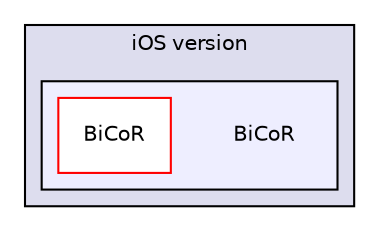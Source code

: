 digraph "/Users/markushinkelmann/Projekte/BA/SI Project/iOS version/BiCoR" {
  compound=true
  node [ fontsize="10", fontname="Helvetica"];
  edge [ labelfontsize="10", labelfontname="Helvetica"];
  subgraph clusterdir_020b5f9b3fcd055abc0154ad1a245bf3 {
    graph [ bgcolor="#ddddee", pencolor="black", label="iOS version" fontname="Helvetica", fontsize="10", URL="dir_020b5f9b3fcd055abc0154ad1a245bf3.html"]
  subgraph clusterdir_a6f1ff5692d6441bf059817bfa6c24a6 {
    graph [ bgcolor="#eeeeff", pencolor="black", label="" URL="dir_a6f1ff5692d6441bf059817bfa6c24a6.html"];
    dir_a6f1ff5692d6441bf059817bfa6c24a6 [shape=plaintext label="BiCoR"];
    dir_b3a480b2c690a265a2e1994c45ab9cfb [shape=box label="BiCoR" color="red" fillcolor="white" style="filled" URL="dir_b3a480b2c690a265a2e1994c45ab9cfb.html"];
  }
  }
}
